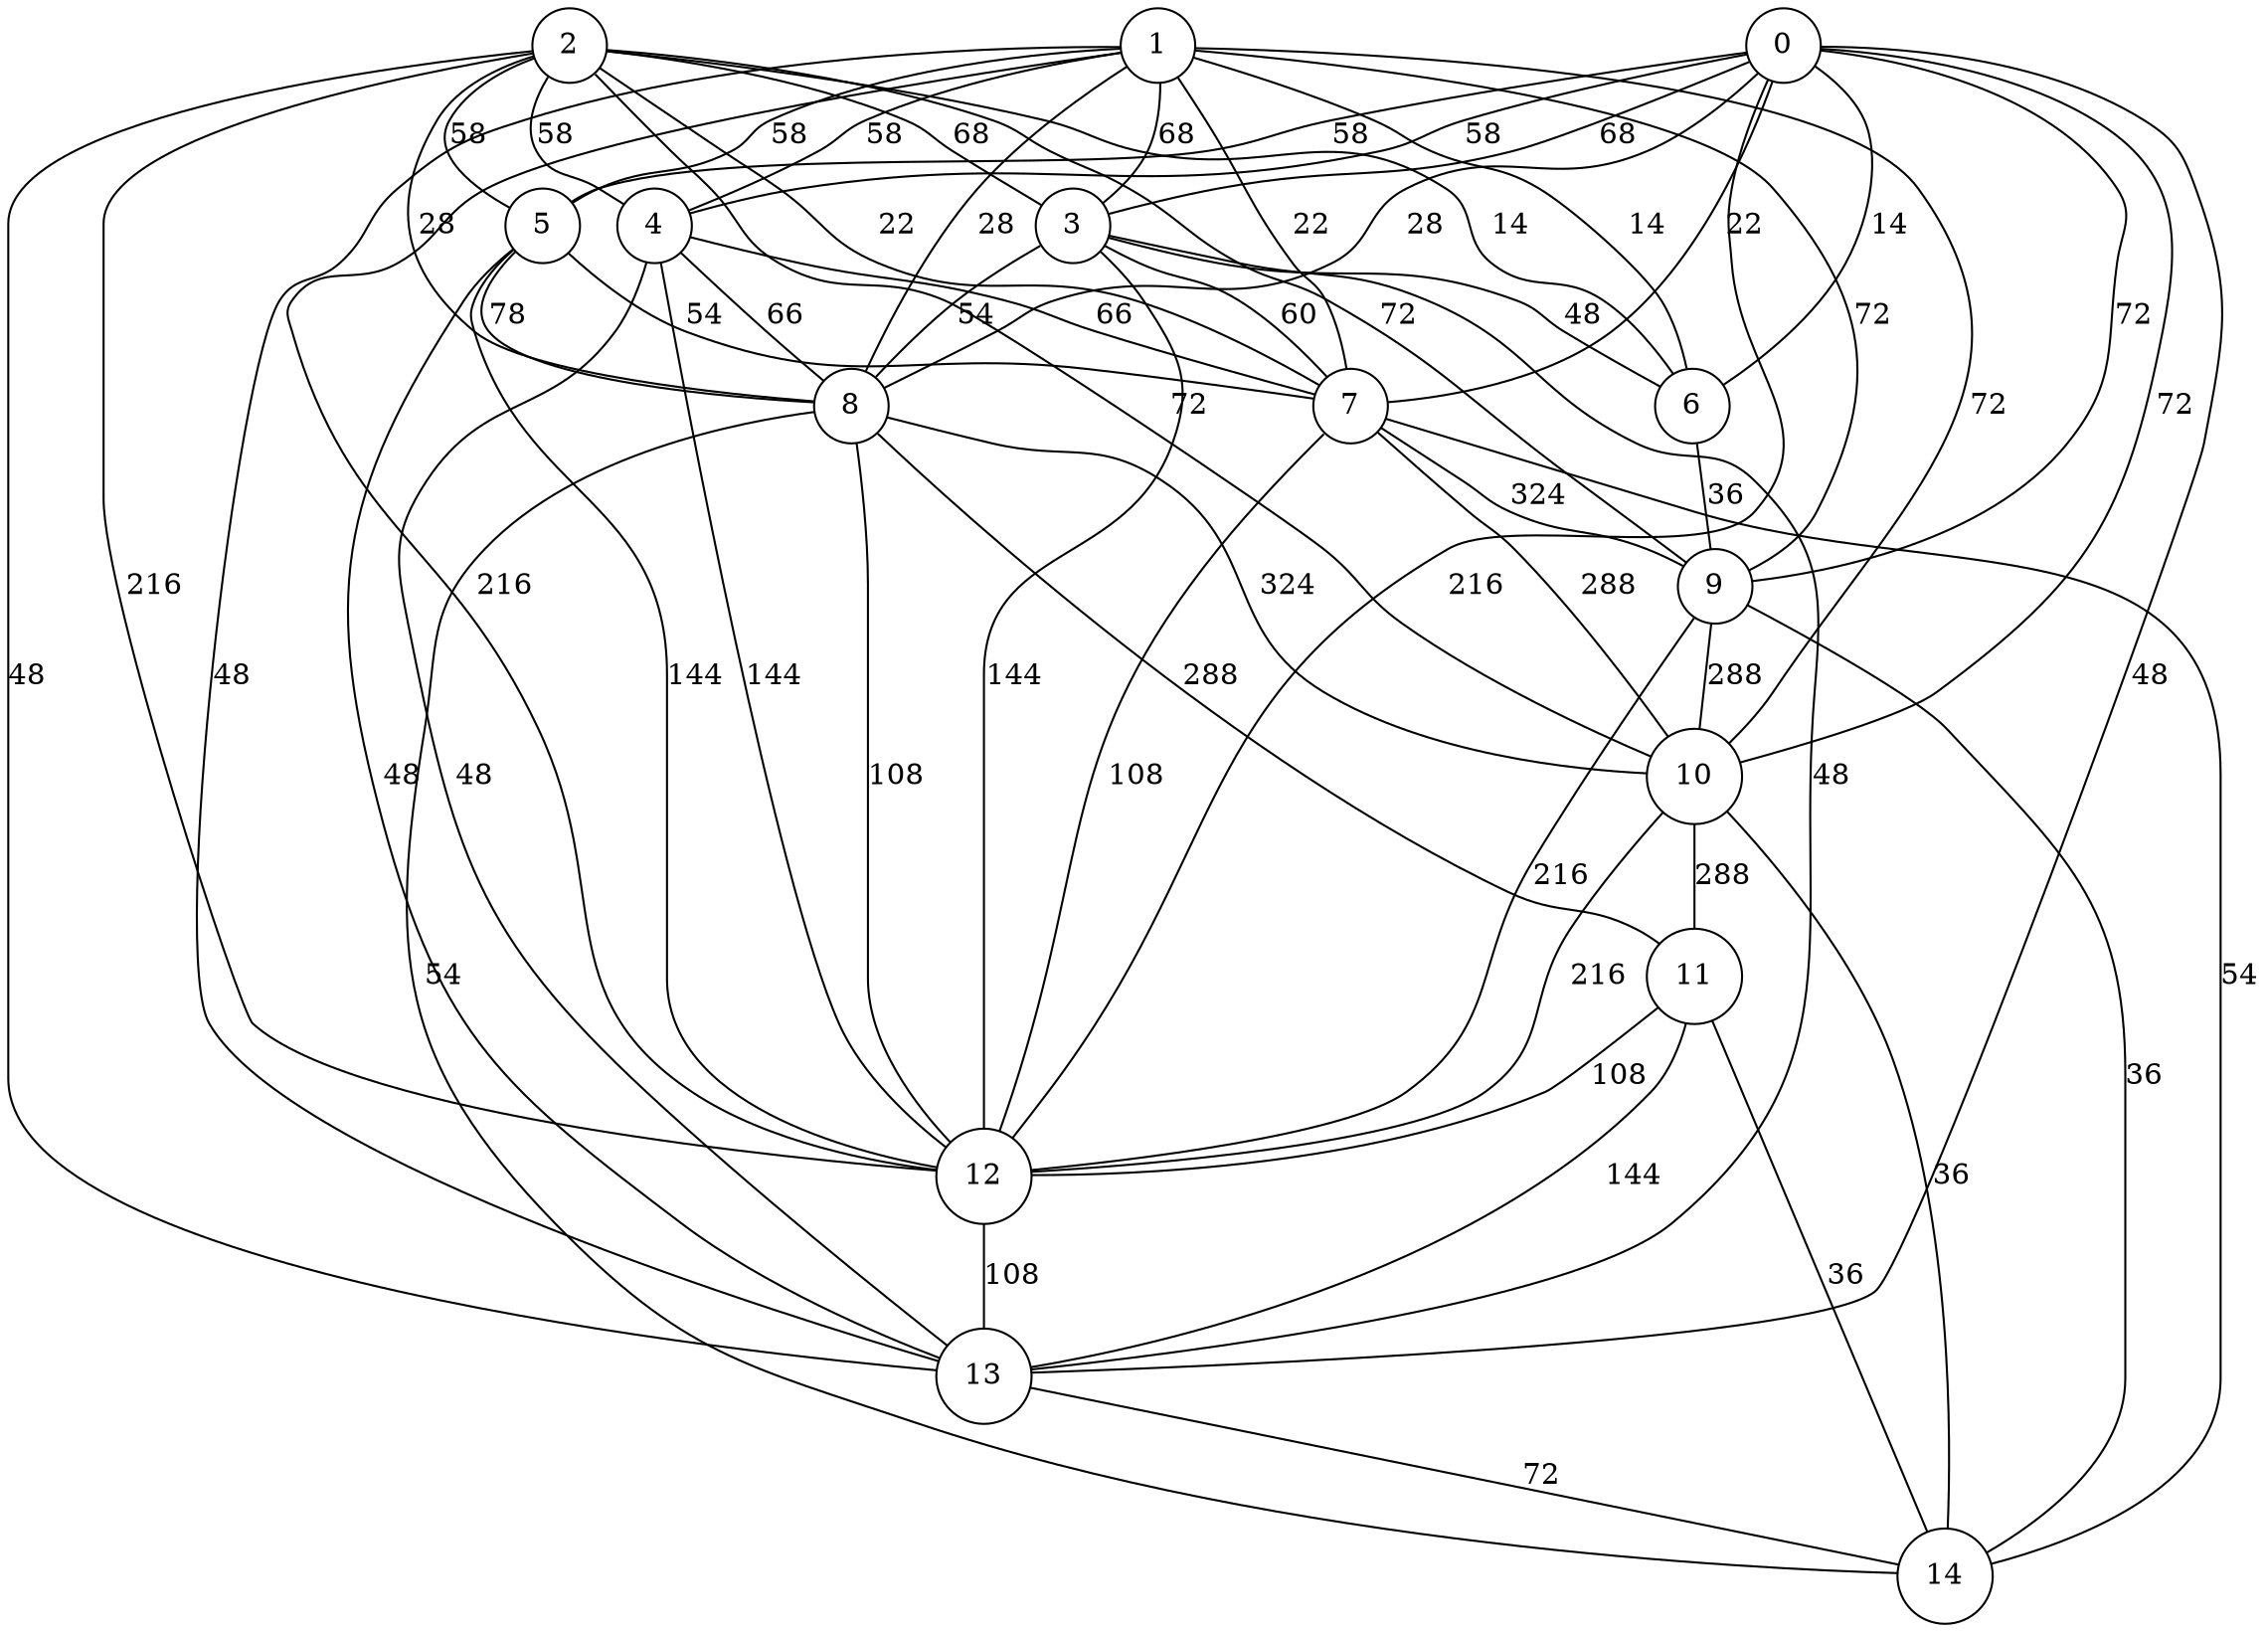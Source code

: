 graph qubit_interaction_graph {
    node [shape=circle];
    0 -- 6 [label=14];
    0 -- 3 [label=68];
    0 -- 7 [label=22];
    0 -- 8 [label=28];
    0 -- 12 [label=216];
    0 -- 10 [label=72];
    0 -- 9 [label=72];
    0 -- 13 [label=48];
    0 -- 4 [label=58];
    0 -- 5 [label=58];
    1 -- 6 [label=14];
    1 -- 3 [label=68];
    1 -- 7 [label=22];
    1 -- 12 [label=216];
    1 -- 10 [label=72];
    1 -- 9 [label=72];
    1 -- 13 [label=48];
    1 -- 8 [label=28];
    1 -- 4 [label=58];
    1 -- 5 [label=58];
    2 -- 6 [label=14];
    2 -- 3 [label=68];
    2 -- 7 [label=22];
    2 -- 12 [label=216];
    2 -- 10 [label=72];
    2 -- 9 [label=72];
    2 -- 13 [label=48];
    2 -- 8 [label=28];
    2 -- 4 [label=58];
    2 -- 5 [label=58];
    3 -- 6 [label=48];
    3 -- 7 [label=60];
    3 -- 8 [label=54];
    3 -- 12 [label=144];
    3 -- 13 [label=48];
    4 -- 7 [label=66];
    4 -- 8 [label=66];
    4 -- 12 [label=144];
    4 -- 13 [label=48];
    5 -- 8 [label=78];
    5 -- 12 [label=144];
    5 -- 7 [label=54];
    5 -- 13 [label=48];
    6 -- 9 [label=36];
    7 -- 10 [label=288];
    7 -- 9 [label=324];
    7 -- 12 [label=108];
    7 -- 14 [label=54];
    8 -- 11 [label=288];
    8 -- 10 [label=324];
    8 -- 12 [label=108];
    8 -- 14 [label=54];
    9 -- 10 [label=288];
    9 -- 12 [label=216];
    9 -- 14 [label=36];
    10 -- 11 [label=288];
    10 -- 12 [label=216];
    10 -- 14 [label=36];
    11 -- 13 [label=144];
    11 -- 12 [label=108];
    11 -- 14 [label=36];
    12 -- 13 [label=108];
    13 -- 14 [label=72];
}